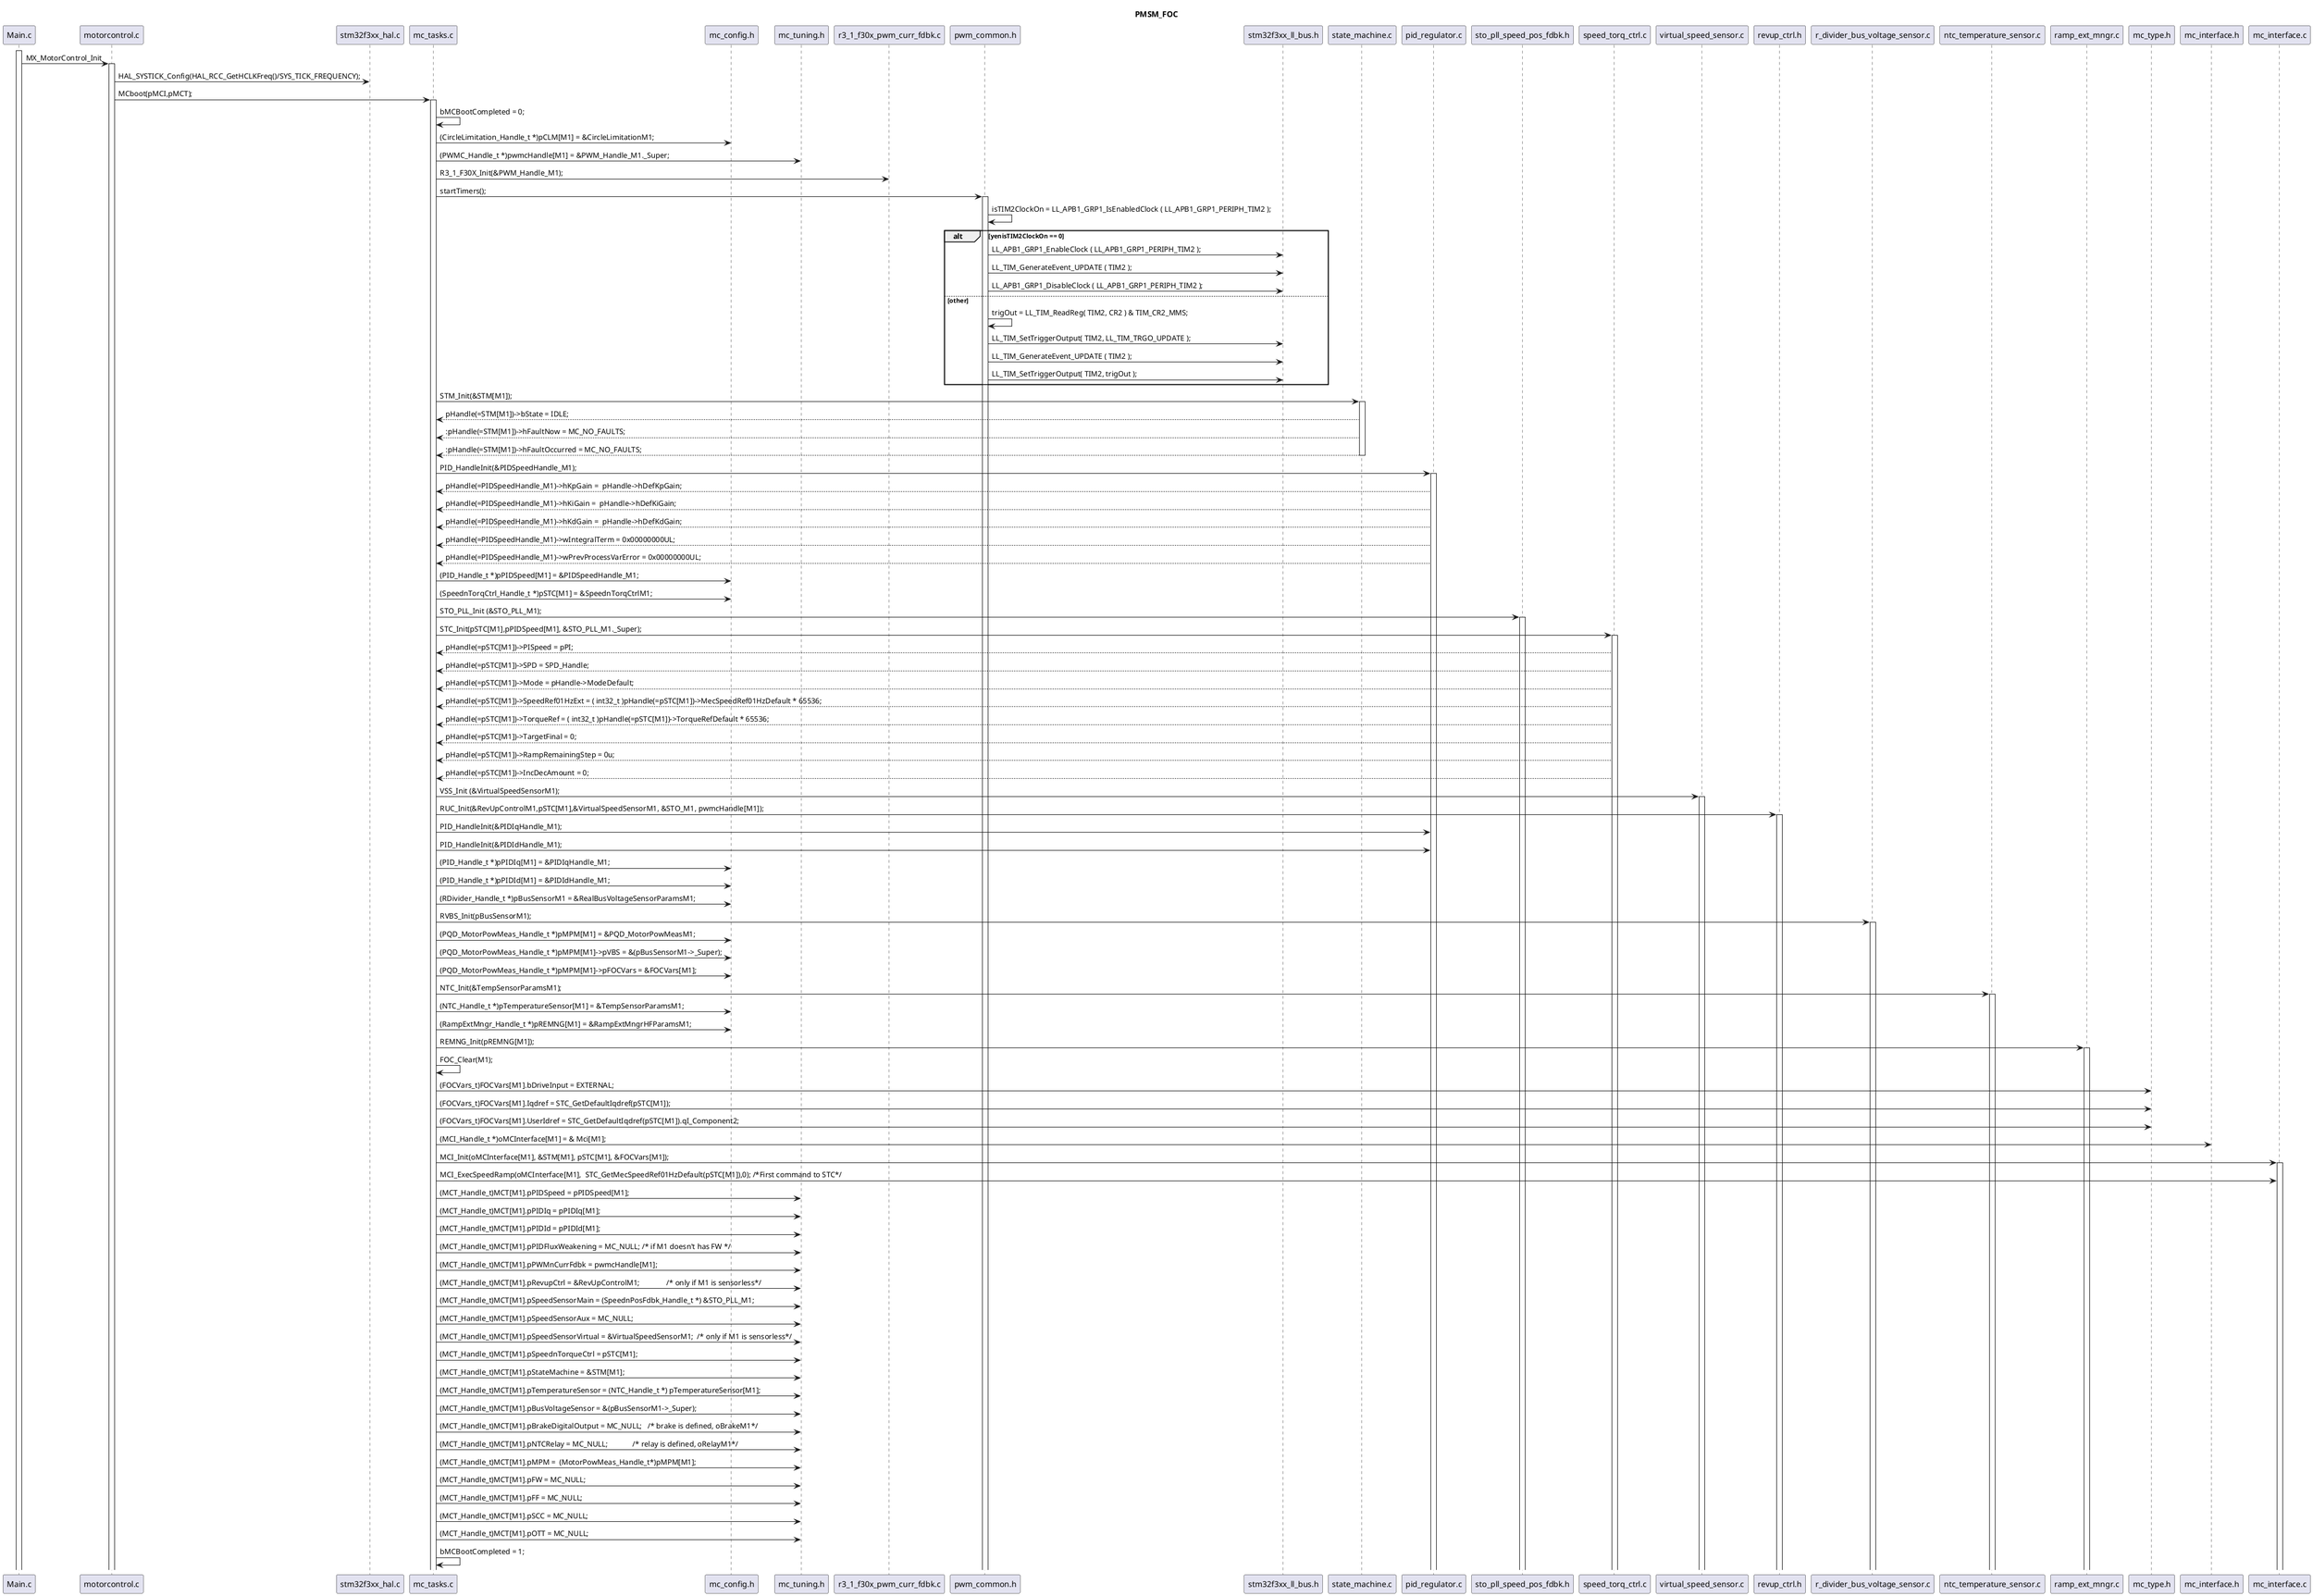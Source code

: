 @startuml
title PMSM_FOC

activate Main.c
Main.c -> motorcontrol.c:MX_MotorControl_Init
    activate motorcontrol.c
    motorcontrol.c -> stm32f3xx_hal.c:HAL_SYSTICK_Config(HAL_RCC_GetHCLKFreq()/SYS_TICK_FREQUENCY);
    motorcontrol.c -> mc_tasks.c:MCboot(pMCI,pMCT);
        activate mc_tasks.c
        mc_tasks.c -> mc_tasks.c:bMCBootCompleted = 0;
        mc_tasks.c -> mc_config.h:(CircleLimitation_Handle_t *)pCLM[M1] = &CircleLimitationM1;
        mc_tasks.c -> mc_tuning.h:(PWMC_Handle_t *)pwmcHandle[M1] = &PWM_Handle_M1._Super;

        mc_tasks.c -> r3_1_f30x_pwm_curr_fdbk.c:R3_1_F30X_Init(&PWM_Handle_M1);
        mc_tasks.c -> pwm_common.h:startTimers(); 
            activate pwm_common.h
            pwm_common.h -> pwm_common.h:isTIM2ClockOn = LL_APB1_GRP1_IsEnabledClock ( LL_APB1_GRP1_PERIPH_TIM2 );
            alt yenisTIM2ClockOn == 0
                pwm_common.h -> stm32f3xx_ll_bus.h:LL_APB1_GRP1_EnableClock ( LL_APB1_GRP1_PERIPH_TIM2 );
                pwm_common.h -> stm32f3xx_ll_bus.h:LL_TIM_GenerateEvent_UPDATE ( TIM2 );
                pwm_common.h -> stm32f3xx_ll_bus.h:LL_APB1_GRP1_DisableClock ( LL_APB1_GRP1_PERIPH_TIM2 );
            else other
                pwm_common.h -> pwm_common.h:trigOut = LL_TIM_ReadReg( TIM2, CR2 ) & TIM_CR2_MMS;
                pwm_common.h -> stm32f3xx_ll_bus.h:LL_TIM_SetTriggerOutput( TIM2, LL_TIM_TRGO_UPDATE );
                pwm_common.h -> stm32f3xx_ll_bus.h:LL_TIM_GenerateEvent_UPDATE ( TIM2 );
                pwm_common.h -> stm32f3xx_ll_bus.h:LL_TIM_SetTriggerOutput( TIM2, trigOut );
            end
        mc_tasks.c -> state_machine.c:STM_Init(&STM[M1]);
            activate state_machine.c
            state_machine.c --> mc_tasks.c:pHandle(=STM[M1])->bState = IDLE;
            state_machine.c --> mc_tasks.c::pHandle(=STM[M1])->hFaultNow = MC_NO_FAULTS;
            state_machine.c --> mc_tasks.c::pHandle(=STM[M1])->hFaultOccurred = MC_NO_FAULTS;
            deactivate state_machine.c
        mc_tasks.c -> pid_regulator.c:PID_HandleInit(&PIDSpeedHandle_M1);
            activate pid_regulator.c
            pid_regulator.c --> mc_tasks.c:pHandle(=PIDSpeedHandle_M1)->hKpGain =  pHandle->hDefKpGain;
            pid_regulator.c --> mc_tasks.c:pHandle(=PIDSpeedHandle_M1)->hKiGain =  pHandle->hDefKiGain;
            pid_regulator.c --> mc_tasks.c:pHandle(=PIDSpeedHandle_M1)->hKdGain =  pHandle->hDefKdGain;
            pid_regulator.c --> mc_tasks.c:pHandle(=PIDSpeedHandle_M1)->wIntegralTerm = 0x00000000UL;
            pid_regulator.c --> mc_tasks.c:pHandle(=PIDSpeedHandle_M1)->wPrevProcessVarError = 0x00000000UL;
            'deactivate pid_regulator.c
        mc_tasks.c -> mc_config.h:(PID_Handle_t *)pPIDSpeed[M1] = &PIDSpeedHandle_M1;
        mc_tasks.c -> mc_config.h:(SpeednTorqCtrl_Handle_t *)pSTC[M1] = &SpeednTorqCtrlM1;

        mc_tasks.c -> sto_pll_speed_pos_fdbk.h:STO_PLL_Init (&STO_PLL_M1);
            activate sto_pll_speed_pos_fdbk.h
            'この中の操作が見えていないんだけどいいのか？
        mc_tasks.c -> speed_torq_ctrl.c:STC_Init(pSTC[M1],pPIDSpeed[M1], &STO_PLL_M1._Super);
            activate speed_torq_ctrl.c
            speed_torq_ctrl.c --> mc_tasks.c:pHandle(=pSTC[M1])->PISpeed = pPI;
            speed_torq_ctrl.c --> mc_tasks.c:pHandle(=pSTC[M1])->SPD = SPD_Handle;
            speed_torq_ctrl.c --> mc_tasks.c:pHandle(=pSTC[M1])->Mode = pHandle->ModeDefault;
            speed_torq_ctrl.c --> mc_tasks.c:pHandle(=pSTC[M1])->SpeedRef01HzExt = ( int32_t )pHandle(=pSTC[M1])->MecSpeedRef01HzDefault * 65536;
            speed_torq_ctrl.c --> mc_tasks.c:pHandle(=pSTC[M1])->TorqueRef = ( int32_t )pHandle(=pSTC[M1])->TorqueRefDefault * 65536;
            speed_torq_ctrl.c --> mc_tasks.c:pHandle(=pSTC[M1])->TargetFinal = 0;
            speed_torq_ctrl.c --> mc_tasks.c:pHandle(=pSTC[M1])->RampRemainingStep = 0u;
            speed_torq_ctrl.c --> mc_tasks.c:pHandle(=pSTC[M1])->IncDecAmount = 0;
        mc_tasks.c -> virtual_speed_sensor.c:VSS_Init (&VirtualSpeedSensorM1);
            activate virtual_speed_sensor.c
            '#ifdef FASTDIV
            'FD_Init( &( pHandle->fd ) );
            '#endif
            'VSS_Clear( pHandle );
            'ここどうやって書いたらええんか？自分の関数を参照しているのだが？
            
        mc_tasks.c -> revup_ctrl.h:RUC_Init(&RevUpControlM1,pSTC[M1],&VirtualSpeedSensorM1, &STO_M1, pwmcHandle[M1]);
            activate revup_ctrl.h
        mc_tasks.c -> pid_regulator.c:PID_HandleInit(&PIDIqHandle_M1);
        mc_tasks.c -> pid_regulator.c:PID_HandleInit(&PIDIdHandle_M1);

        mc_tasks.c -> mc_config.h:(PID_Handle_t *)pPIDIq[M1] = &PIDIqHandle_M1;
        mc_tasks.c -> mc_config.h:(PID_Handle_t *)pPIDId[M1] = &PIDIdHandle_M1;

        mc_tasks.c -> mc_config.h:(RDivider_Handle_t *)pBusSensorM1 = &RealBusVoltageSensorParamsM1;

        mc_tasks.c -> r_divider_bus_voltage_sensor.c:RVBS_Init(pBusSensorM1);
            activate r_divider_bus_voltage_sensor.c
        
        mc_tasks.c -> mc_config.h:(PQD_MotorPowMeas_Handle_t *)pMPM[M1] = &PQD_MotorPowMeasM1;
        mc_tasks.c -> mc_config.h:(PQD_MotorPowMeas_Handle_t *)pMPM[M1]->pVBS = &(pBusSensorM1->_Super);
        mc_tasks.c -> mc_config.h:(PQD_MotorPowMeas_Handle_t *)pMPM[M1]->pFOCVars = &FOCVars[M1];
        
        mc_tasks.c -> ntc_temperature_sensor.c:NTC_Init(&TempSensorParamsM1); 
            activate ntc_temperature_sensor.c

        mc_tasks.c -> mc_config.h:(NTC_Handle_t *)pTemperatureSensor[M1] = &TempSensorParamsM1;
        mc_tasks.c -> mc_config.h:(RampExtMngr_Handle_t *)pREMNG[M1] = &RampExtMngrHFParamsM1;

        mc_tasks.c -> ramp_ext_mngr.c:REMNG_Init(pREMNG[M1]);
            activate ramp_ext_mngr.c
        mc_tasks.c -> mc_tasks.c:FOC_Clear(M1);

        mc_tasks.c -> mc_type.h:(FOCVars_t)FOCVars[M1].bDriveInput = EXTERNAL;
        mc_tasks.c -> mc_type.h:(FOCVars_t)FOCVars[M1].Iqdref = STC_GetDefaultIqdref(pSTC[M1]);
        mc_tasks.c -> mc_type.h:(FOCVars_t)FOCVars[M1].UserIdref = STC_GetDefaultIqdref(pSTC[M1]).qI_Component2;
        mc_tasks.c -> mc_interface.h:(MCI_Handle_t *)oMCInterface[M1] = & Mci[M1];


        mc_tasks.c -> mc_interface.c:MCI_Init(oMCInterface[M1], &STM[M1], pSTC[M1], &FOCVars[M1]);
            activate mc_interface.c
        mc_tasks.c -> mc_interface.c:MCI_ExecSpeedRamp(oMCInterface[M1],  STC_GetMecSpeedRef01HzDefault(pSTC[M1]),0); /*First command to STC*/

        '謎 未解析　pMCIList[M1] = oMCInterface[M1];
        mc_tasks.c -> mc_tuning.h:(MCT_Handle_t)MCT[M1].pPIDSpeed = pPIDSpeed[M1];
        mc_tasks.c -> mc_tuning.h:(MCT_Handle_t)MCT[M1].pPIDIq = pPIDIq[M1];
        mc_tasks.c -> mc_tuning.h:(MCT_Handle_t)MCT[M1].pPIDId = pPIDId[M1];
        mc_tasks.c -> mc_tuning.h:(MCT_Handle_t)MCT[M1].pPIDFluxWeakening = MC_NULL; /* if M1 doesn't has FW */
        mc_tasks.c -> mc_tuning.h:(MCT_Handle_t)MCT[M1].pPWMnCurrFdbk = pwmcHandle[M1];
        mc_tasks.c -> mc_tuning.h:(MCT_Handle_t)MCT[M1].pRevupCtrl = &RevUpControlM1;              /* only if M1 is sensorless*/
        mc_tasks.c -> mc_tuning.h:(MCT_Handle_t)MCT[M1].pSpeedSensorMain = (SpeednPosFdbk_Handle_t *) &STO_PLL_M1; 
        mc_tasks.c -> mc_tuning.h:(MCT_Handle_t)MCT[M1].pSpeedSensorAux = MC_NULL;
        mc_tasks.c -> mc_tuning.h:(MCT_Handle_t)MCT[M1].pSpeedSensorVirtual = &VirtualSpeedSensorM1;  /* only if M1 is sensorless*/
        mc_tasks.c -> mc_tuning.h:(MCT_Handle_t)MCT[M1].pSpeednTorqueCtrl = pSTC[M1];
        mc_tasks.c -> mc_tuning.h:(MCT_Handle_t)MCT[M1].pStateMachine = &STM[M1];
        mc_tasks.c -> mc_tuning.h:(MCT_Handle_t)MCT[M1].pTemperatureSensor = (NTC_Handle_t *) pTemperatureSensor[M1];
        mc_tasks.c -> mc_tuning.h:(MCT_Handle_t)MCT[M1].pBusVoltageSensor = &(pBusSensorM1->_Super);
        mc_tasks.c -> mc_tuning.h:(MCT_Handle_t)MCT[M1].pBrakeDigitalOutput = MC_NULL;   /* brake is defined, oBrakeM1*/
        mc_tasks.c -> mc_tuning.h:(MCT_Handle_t)MCT[M1].pNTCRelay = MC_NULL;             /* relay is defined, oRelayM1*/
        mc_tasks.c -> mc_tuning.h:(MCT_Handle_t)MCT[M1].pMPM =  (MotorPowMeas_Handle_t*)pMPM[M1];
        mc_tasks.c -> mc_tuning.h:(MCT_Handle_t)MCT[M1].pFW = MC_NULL;
        mc_tasks.c -> mc_tuning.h:(MCT_Handle_t)MCT[M1].pFF = MC_NULL;
        mc_tasks.c -> mc_tuning.h:(MCT_Handle_t)MCT[M1].pSCC = MC_NULL;
        mc_tasks.c -> mc_tuning.h:(MCT_Handle_t)MCT[M1].pOTT = MC_NULL;
        '謎 MCTuning のオブジェクトと書いてあるが... pMCTList[M1] = &MCT[M1];

        mc_tasks.c -> mc_tasks.c:bMCBootCompleted = 1;




@enduml
































MX_MotorControl_Init -> HAL_SYSTICK_Config: Reconfigure the SysTick interrupt to fire every 500 us


MX_MotorControl_Init -> MCboot:new Initialize the Motor Control Subsystem
activate MCBoot

MCBoot -> R3_1_F30X_Init:
MCBoot -> startTimers:pwm生成部の核
MCBoot -> STM_Init:
MCBoot -> PID_HandleInit:
MCBoot -> STO_PLL_INit:

deactivate MCBoot

MX_MotorControl_Init -> mc_lock_pins:
MX_MotorControl_Init -> UI_TaskInit:Initialize the MC User Interface




memo pwm_curr_fdbk.c line92 pFctGetPhaseCurrents の意味がわからない
stm32のよくわからない内部定義



PWMを発生させているところは、
startTimers
これは、pwm_common.c line.76　で定義されている。













ボブ --> アリス: レスポンス